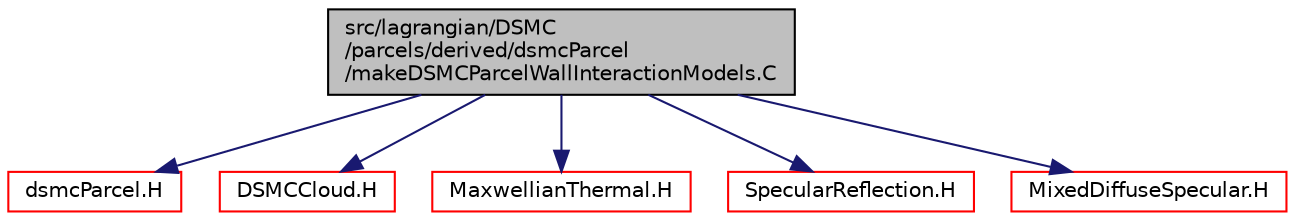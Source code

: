 digraph "src/lagrangian/DSMC/parcels/derived/dsmcParcel/makeDSMCParcelWallInteractionModels.C"
{
  bgcolor="transparent";
  edge [fontname="Helvetica",fontsize="10",labelfontname="Helvetica",labelfontsize="10"];
  node [fontname="Helvetica",fontsize="10",shape=record];
  Node1 [label="src/lagrangian/DSMC\l/parcels/derived/dsmcParcel\l/makeDSMCParcelWallInteractionModels.C",height=0.2,width=0.4,color="black", fillcolor="grey75", style="filled", fontcolor="black"];
  Node1 -> Node2 [color="midnightblue",fontsize="10",style="solid",fontname="Helvetica"];
  Node2 [label="dsmcParcel.H",height=0.2,width=0.4,color="red",URL="$a06437.html"];
  Node1 -> Node3 [color="midnightblue",fontsize="10",style="solid",fontname="Helvetica"];
  Node3 [label="DSMCCloud.H",height=0.2,width=0.4,color="red",URL="$a06433.html"];
  Node1 -> Node4 [color="midnightblue",fontsize="10",style="solid",fontname="Helvetica"];
  Node4 [label="MaxwellianThermal.H",height=0.2,width=0.4,color="red",URL="$a06462.html"];
  Node1 -> Node5 [color="midnightblue",fontsize="10",style="solid",fontname="Helvetica"];
  Node5 [label="SpecularReflection.H",height=0.2,width=0.4,color="red",URL="$a06466.html"];
  Node1 -> Node6 [color="midnightblue",fontsize="10",style="solid",fontname="Helvetica"];
  Node6 [label="MixedDiffuseSpecular.H",height=0.2,width=0.4,color="red",URL="$a06464.html"];
}

